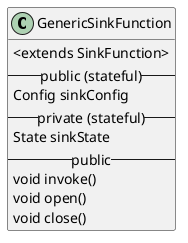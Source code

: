 @startuml
class GenericSinkFunction  {
    <extends SinkFunction>
  -- public (stateful) --
  Config sinkConfig
  -- private (stateful) --
  State sinkState
  -- public --
  void invoke()
  void open()
  void close()
}
@enduml

